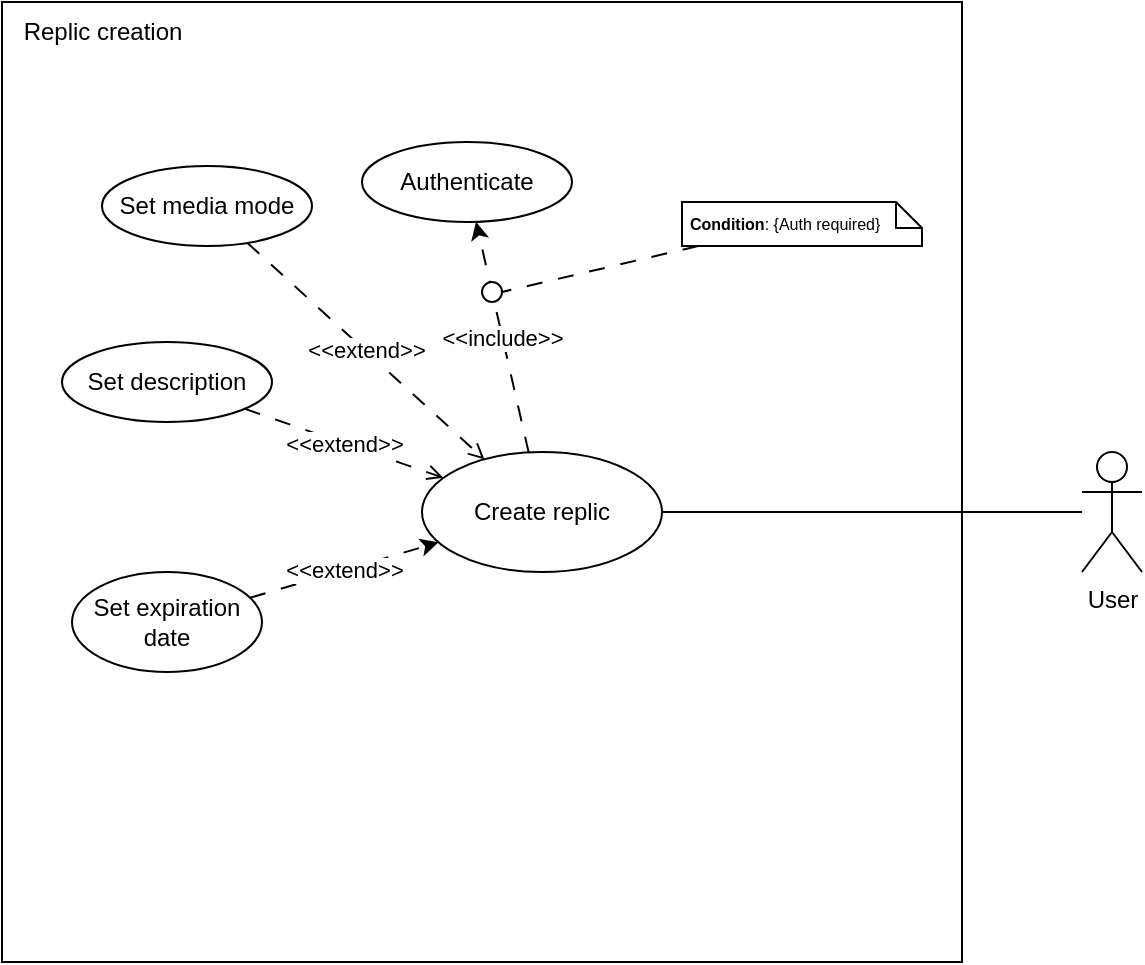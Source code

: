 <mxfile version="28.2.3">
  <diagram name="Seite-1" id="tv3RCUC1lsHie5otSo7a">
    <mxGraphModel dx="1426" dy="826" grid="1" gridSize="10" guides="1" tooltips="1" connect="1" arrows="1" fold="1" page="1" pageScale="1" pageWidth="827" pageHeight="1169" math="0" shadow="0">
      <root>
        <mxCell id="0" />
        <mxCell id="1" parent="0" />
        <mxCell id="WXT9vqB_ZEsR_uL3IX6r-1" value="" style="whiteSpace=wrap;html=1;aspect=fixed;" parent="1" vertex="1">
          <mxGeometry x="60" y="170" width="480" height="480" as="geometry" />
        </mxCell>
        <mxCell id="WXT9vqB_ZEsR_uL3IX6r-2" value="Replic creation" style="text;html=1;align=center;verticalAlign=middle;resizable=0;points=[];autosize=1;strokeColor=none;fillColor=none;" parent="1" vertex="1">
          <mxGeometry x="60" y="170" width="100" height="30" as="geometry" />
        </mxCell>
        <mxCell id="WXT9vqB_ZEsR_uL3IX6r-23" value="&amp;lt;&amp;lt;extend&amp;gt;&amp;gt;" style="rounded=0;orthogonalLoop=1;jettySize=auto;html=1;dashed=1;dashPattern=8 8;endArrow=open;endFill=0;" parent="1" source="WXT9vqB_ZEsR_uL3IX6r-18" target="WXT9vqB_ZEsR_uL3IX6r-3" edge="1">
          <mxGeometry relative="1" as="geometry" />
        </mxCell>
        <mxCell id="WXT9vqB_ZEsR_uL3IX6r-24" value="&amp;lt;&amp;lt;extend&amp;gt;&amp;gt;" style="rounded=0;orthogonalLoop=1;jettySize=auto;html=1;dashed=1;dashPattern=8 8;" parent="1" source="WXT9vqB_ZEsR_uL3IX6r-19" target="WXT9vqB_ZEsR_uL3IX6r-3" edge="1">
          <mxGeometry relative="1" as="geometry" />
        </mxCell>
        <mxCell id="WXT9vqB_ZEsR_uL3IX6r-40" value="&amp;lt;&amp;lt;extend&amp;gt;&amp;gt;" style="rounded=0;orthogonalLoop=1;jettySize=auto;html=1;dashed=1;dashPattern=8 8;endArrow=open;endFill=0;" parent="1" source="WXT9vqB_ZEsR_uL3IX6r-39" target="WXT9vqB_ZEsR_uL3IX6r-3" edge="1">
          <mxGeometry relative="1" as="geometry" />
        </mxCell>
        <mxCell id="WXT9vqB_ZEsR_uL3IX6r-3" value="Create replic" style="ellipse;whiteSpace=wrap;html=1;" parent="1" vertex="1">
          <mxGeometry x="270" y="395" width="120" height="60" as="geometry" />
        </mxCell>
        <mxCell id="WXT9vqB_ZEsR_uL3IX6r-9" value="&amp;lt;&amp;lt;include&amp;gt;&amp;gt;" style="rounded=0;orthogonalLoop=1;jettySize=auto;html=1;dashed=1;dashPattern=8 8;strokeColor=default;flowAnimation=0;shadow=0;jumpStyle=none;" parent="1" source="WXT9vqB_ZEsR_uL3IX6r-3" target="WXT9vqB_ZEsR_uL3IX6r-4" edge="1">
          <mxGeometry relative="1" as="geometry" />
        </mxCell>
        <mxCell id="WXT9vqB_ZEsR_uL3IX6r-4" value="Authenticate" style="ellipse;whiteSpace=wrap;html=1;" parent="1" vertex="1">
          <mxGeometry x="240" y="240" width="105" height="40" as="geometry" />
        </mxCell>
        <mxCell id="WXT9vqB_ZEsR_uL3IX6r-10" value="" style="ellipse;whiteSpace=wrap;html=1;aspect=fixed;" parent="1" vertex="1">
          <mxGeometry x="300" y="310" width="10" height="10" as="geometry" />
        </mxCell>
        <mxCell id="WXT9vqB_ZEsR_uL3IX6r-11" value="" style="shape=note2;boundedLbl=1;whiteSpace=wrap;html=1;size=13;verticalAlign=top;align=center;" parent="1" vertex="1">
          <mxGeometry x="400" y="270" width="120" height="22" as="geometry" />
        </mxCell>
        <mxCell id="WXT9vqB_ZEsR_uL3IX6r-28" style="rounded=0;orthogonalLoop=1;jettySize=auto;html=1;entryX=1;entryY=0.5;entryDx=0;entryDy=0;dashed=1;dashPattern=8 8;endArrow=none;endFill=0;" parent="1" source="WXT9vqB_ZEsR_uL3IX6r-14" target="WXT9vqB_ZEsR_uL3IX6r-10" edge="1">
          <mxGeometry relative="1" as="geometry" />
        </mxCell>
        <mxCell id="WXT9vqB_ZEsR_uL3IX6r-14" value="&lt;b&gt;Condition&lt;/b&gt;: {Auth required}" style="text;html=1;align=left;verticalAlign=middle;whiteSpace=wrap;rounded=0;fontSize=8;spacingLeft=4;spacing=0;" parent="1" vertex="1">
          <mxGeometry x="400" y="270" width="110" height="22" as="geometry" />
        </mxCell>
        <mxCell id="WXT9vqB_ZEsR_uL3IX6r-18" value="Set description" style="ellipse;whiteSpace=wrap;html=1;" parent="1" vertex="1">
          <mxGeometry x="90" y="340" width="105" height="40" as="geometry" />
        </mxCell>
        <mxCell id="WXT9vqB_ZEsR_uL3IX6r-19" value="Set expiration date" style="ellipse;whiteSpace=wrap;html=1;" parent="1" vertex="1">
          <mxGeometry x="95" y="455" width="95" height="50" as="geometry" />
        </mxCell>
        <mxCell id="WXT9vqB_ZEsR_uL3IX6r-36" style="rounded=0;orthogonalLoop=1;jettySize=auto;html=1;endArrow=none;endFill=0;" parent="1" source="WXT9vqB_ZEsR_uL3IX6r-35" target="WXT9vqB_ZEsR_uL3IX6r-3" edge="1">
          <mxGeometry relative="1" as="geometry" />
        </mxCell>
        <mxCell id="WXT9vqB_ZEsR_uL3IX6r-35" value="User" style="shape=umlActor;verticalLabelPosition=bottom;verticalAlign=top;html=1;" parent="1" vertex="1">
          <mxGeometry x="600" y="395" width="30" height="60" as="geometry" />
        </mxCell>
        <mxCell id="WXT9vqB_ZEsR_uL3IX6r-39" value="Set media mode" style="ellipse;whiteSpace=wrap;html=1;" parent="1" vertex="1">
          <mxGeometry x="110" y="252" width="105" height="40" as="geometry" />
        </mxCell>
      </root>
    </mxGraphModel>
  </diagram>
</mxfile>
